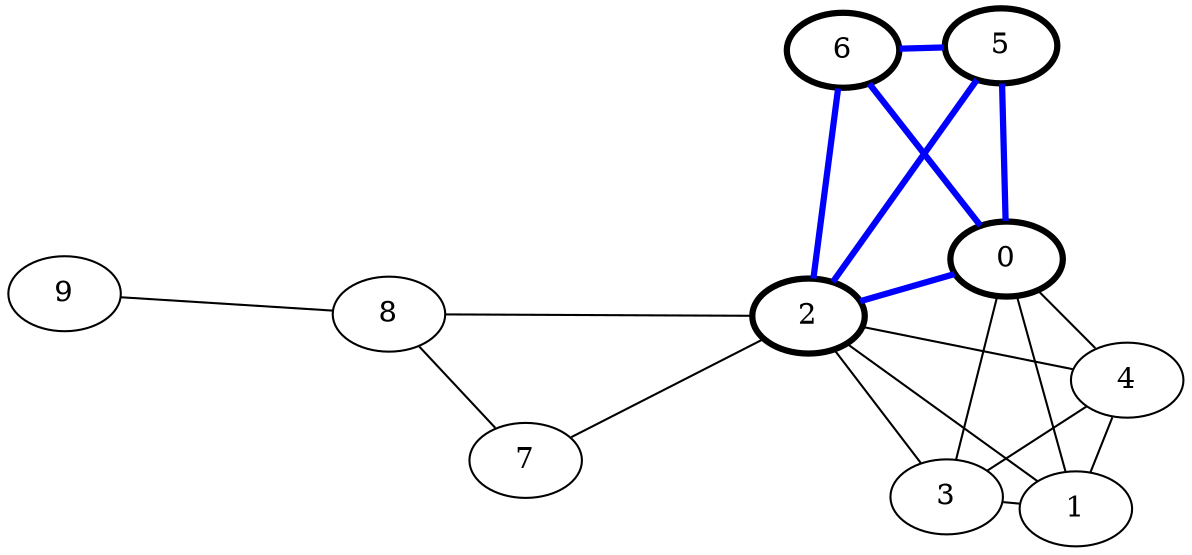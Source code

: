 graph G {
layout=sfdp; overlap=prism; overlap_scaling=-5
node[colorscheme=paired8, color=black]
"0"[color= "blue",penwidth= "3"]
"1"[color= "black",penwidth= "1"]
"2"[color= "blue",penwidth= "3"]
"3"[color= "black",penwidth= "1"]
"4"[color= "black",penwidth= "1"]
"5"[color= "blue",penwidth= "3"]
"6"[color= "blue",penwidth= "3"]
"7"[color= "black",penwidth= "1"]
"8"[color= "black",penwidth= "1"]
"9"[color= "black",penwidth= "1"]
"0" -- "1"[color= "black",penwidth= "1"]
"0" -- "2"[color= "blue",penwidth= "3"]
"0" -- "3"[color= "black",penwidth= "1"]
"0" -- "4"[color= "black",penwidth= "1"]
"0" -- "5"[color= "blue",penwidth= "3"]
"0" -- "6"[color= "blue",penwidth= "3"]
"1" -- "2"[color= "black",penwidth= "1"]
"1" -- "3"[color= "black",penwidth= "1"]
"1" -- "4"[color= "black",penwidth= "1"]
"2" -- "3"[color= "black",penwidth= "1"]
"2" -- "4"[color= "black",penwidth= "1"]
"2" -- "5"[color= "blue",penwidth= "3"]
"2" -- "6"[color= "blue",penwidth= "3"]
"2" -- "7"[color= "black",penwidth= "1"]
"2" -- "8"[color= "black",penwidth= "1"]
"3" -- "4"[color= "black",penwidth= "1"]
"5" -- "6"[color= "blue",penwidth= "3"]
"7" -- "8"[color= "black",penwidth= "1"]
"8" -- "9"[color= "black",penwidth= "1"]
}
